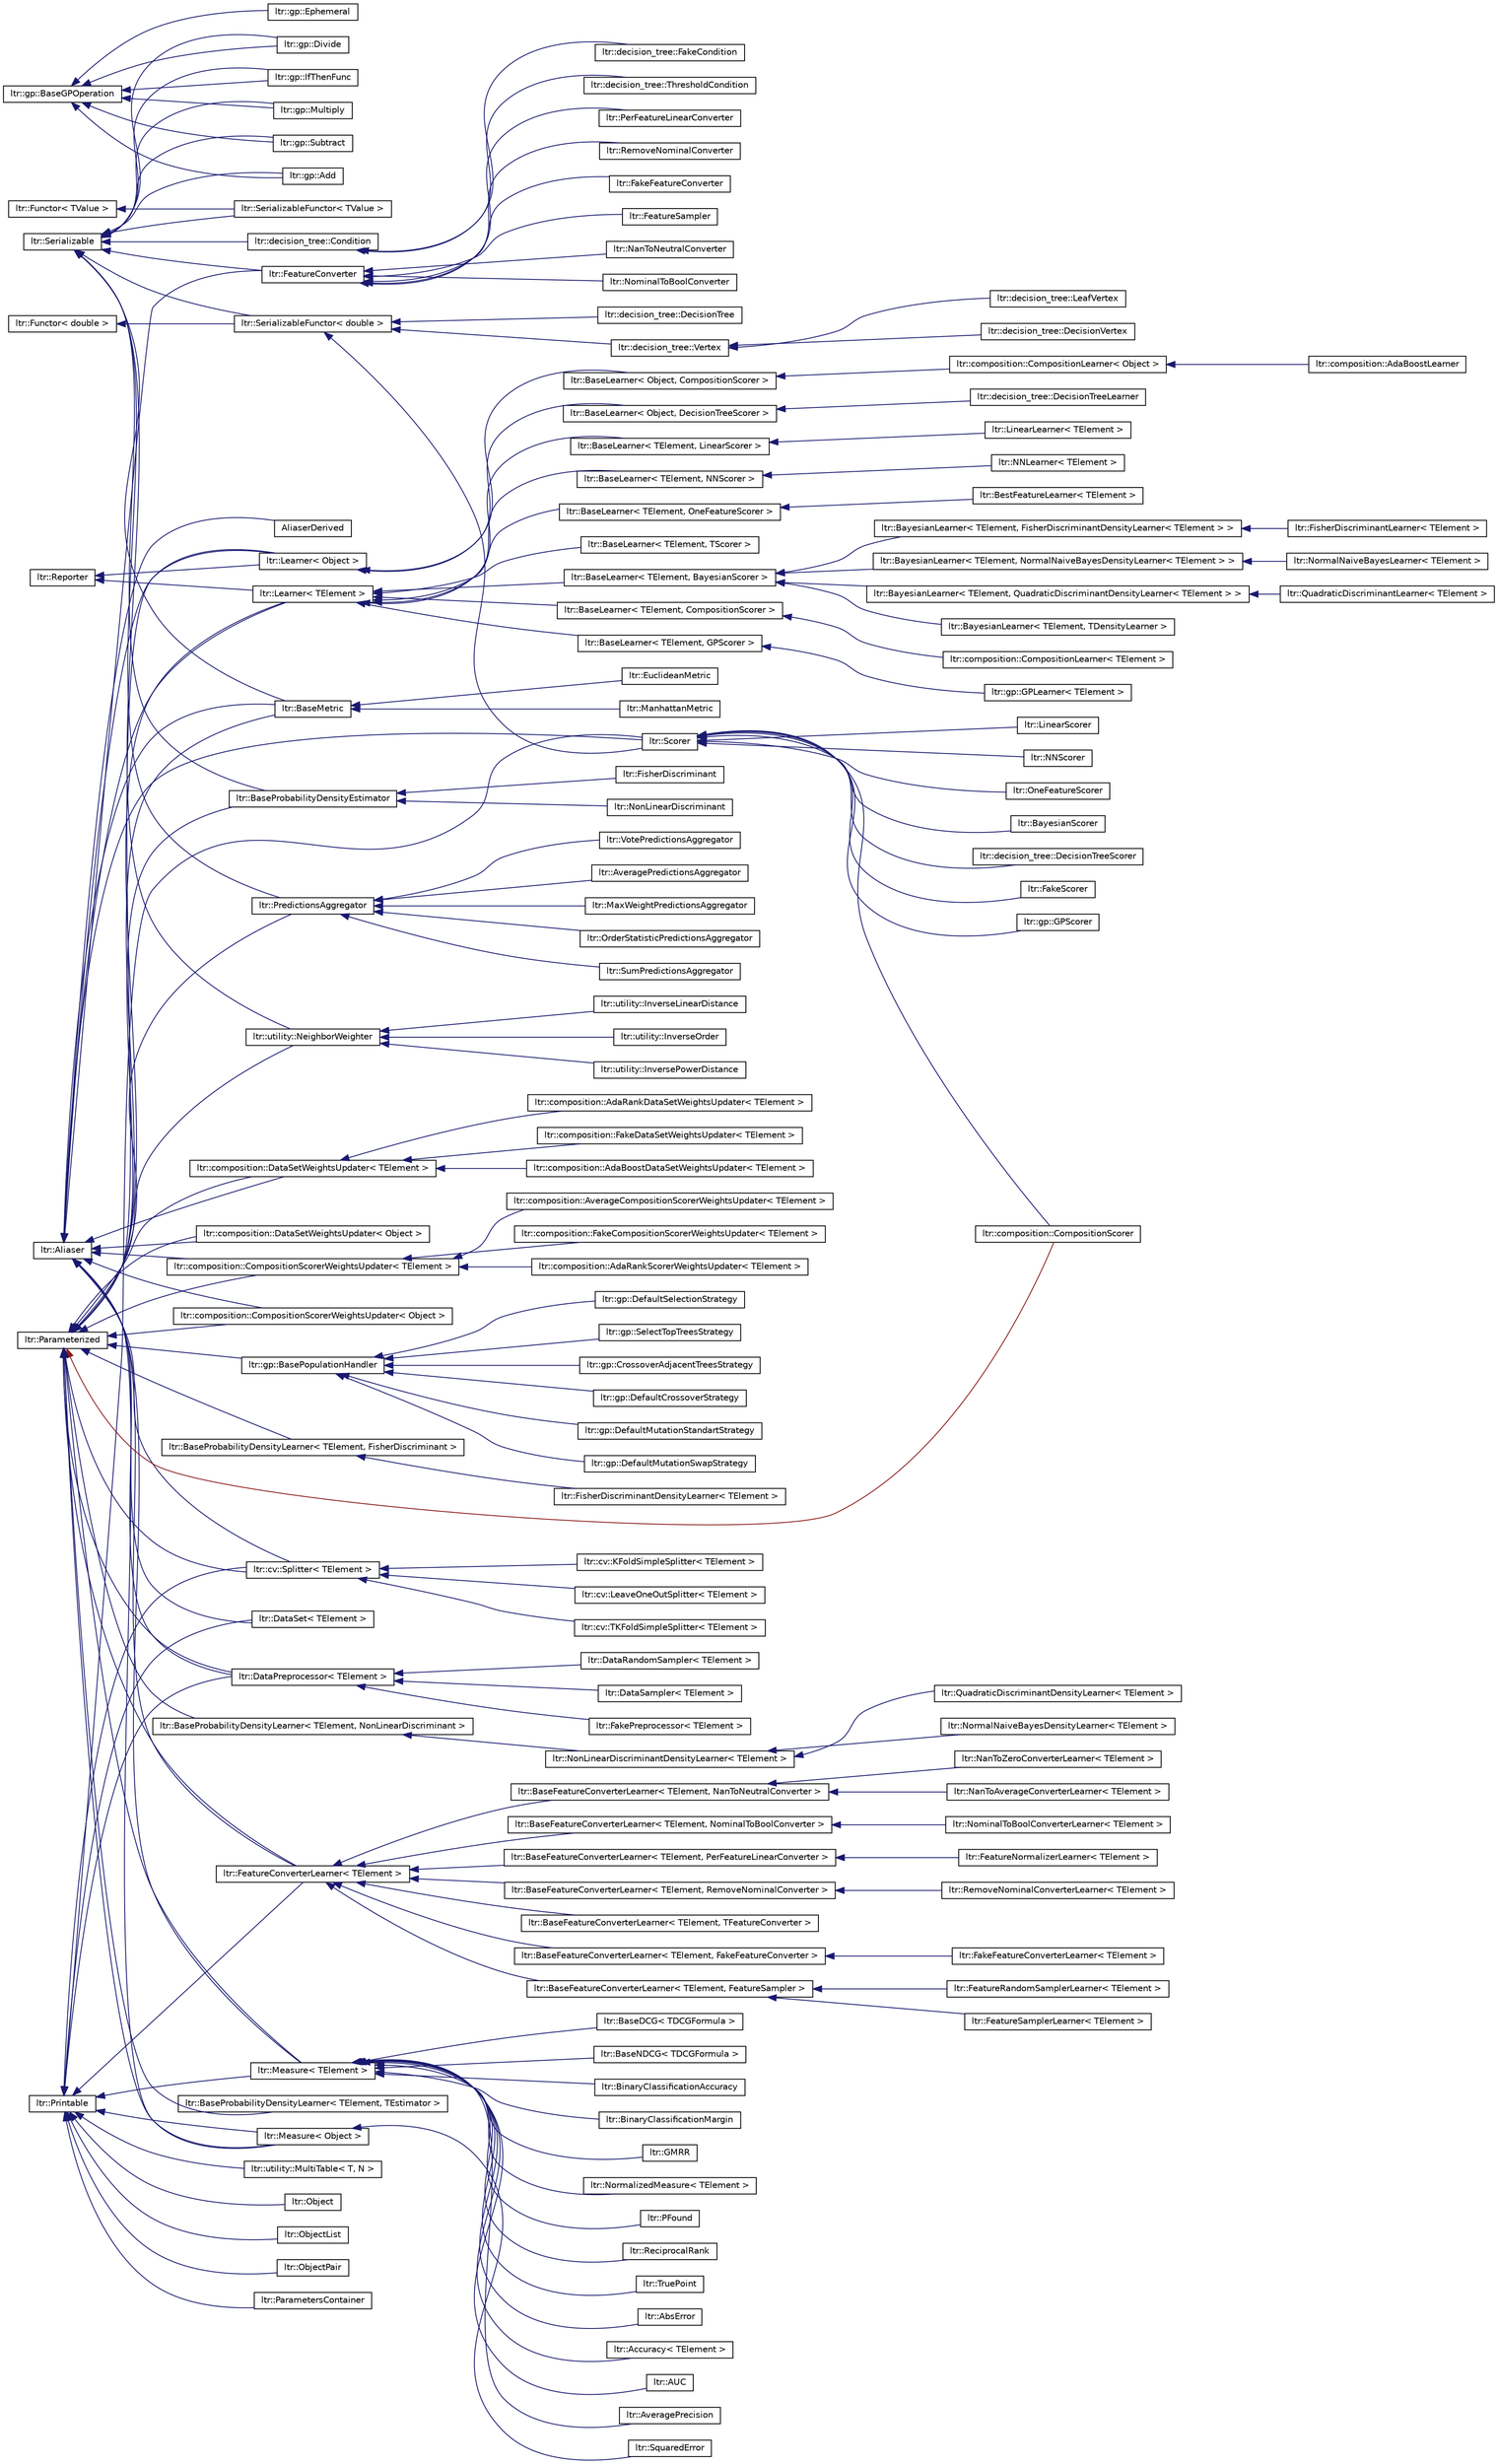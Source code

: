 digraph G
{
  edge [fontname="Helvetica",fontsize="10",labelfontname="Helvetica",labelfontsize="10"];
  node [fontname="Helvetica",fontsize="10",shape=record];
  rankdir="LR";
  Node1 [label="ltr::Aliaser",height=0.2,width=0.4,color="black", fillcolor="white", style="filled",URL="$classltr_1_1_aliaser.html",tooltip="Inherit from this class in order to use alias."];
  Node1 -> Node2 [dir="back",color="midnightblue",fontsize="10",style="solid",fontname="Helvetica"];
  Node2 [label="AliaserDerived",height=0.2,width=0.4,color="black", fillcolor="white", style="filled",URL="$class_aliaser_derived.html"];
  Node1 -> Node3 [dir="back",color="midnightblue",fontsize="10",style="solid",fontname="Helvetica"];
  Node3 [label="ltr::composition::CompositionScorerWeightsUpdater\< Object \>",height=0.2,width=0.4,color="black", fillcolor="white", style="filled",URL="$classltr_1_1composition_1_1_composition_scorer_weights_updater.html"];
  Node1 -> Node4 [dir="back",color="midnightblue",fontsize="10",style="solid",fontname="Helvetica"];
  Node4 [label="ltr::composition::DataSetWeightsUpdater\< Object \>",height=0.2,width=0.4,color="black", fillcolor="white", style="filled",URL="$classltr_1_1composition_1_1_data_set_weights_updater.html"];
  Node1 -> Node5 [dir="back",color="midnightblue",fontsize="10",style="solid",fontname="Helvetica"];
  Node5 [label="ltr::Learner\< Object \>",height=0.2,width=0.4,color="black", fillcolor="white", style="filled",URL="$classltr_1_1_learner.html"];
  Node5 -> Node6 [dir="back",color="midnightblue",fontsize="10",style="solid",fontname="Helvetica"];
  Node6 [label="ltr::BaseLearner\< Object, CompositionScorer \>",height=0.2,width=0.4,color="black", fillcolor="white", style="filled",URL="$classltr_1_1_base_learner.html"];
  Node6 -> Node7 [dir="back",color="midnightblue",fontsize="10",style="solid",fontname="Helvetica"];
  Node7 [label="ltr::composition::CompositionLearner\< Object \>",height=0.2,width=0.4,color="black", fillcolor="white", style="filled",URL="$classltr_1_1composition_1_1_composition_learner.html"];
  Node7 -> Node8 [dir="back",color="midnightblue",fontsize="10",style="solid",fontname="Helvetica"];
  Node8 [label="ltr::composition::AdaBoostLearner",height=0.2,width=0.4,color="black", fillcolor="white", style="filled",URL="$classltr_1_1composition_1_1_ada_boost_learner.html"];
  Node5 -> Node9 [dir="back",color="midnightblue",fontsize="10",style="solid",fontname="Helvetica"];
  Node9 [label="ltr::BaseLearner\< Object, DecisionTreeScorer \>",height=0.2,width=0.4,color="black", fillcolor="white", style="filled",URL="$classltr_1_1_base_learner.html"];
  Node9 -> Node10 [dir="back",color="midnightblue",fontsize="10",style="solid",fontname="Helvetica"];
  Node10 [label="ltr::decision_tree::DecisionTreeLearner",height=0.2,width=0.4,color="black", fillcolor="white", style="filled",URL="$classltr_1_1decision__tree_1_1_decision_tree_learner.html",tooltip="DecisionTreeLearner Builds decision tree for given data."];
  Node1 -> Node11 [dir="back",color="midnightblue",fontsize="10",style="solid",fontname="Helvetica"];
  Node11 [label="ltr::BaseMetric",height=0.2,width=0.4,color="black", fillcolor="white", style="filled",URL="$classltr_1_1_base_metric.html"];
  Node11 -> Node12 [dir="back",color="midnightblue",fontsize="10",style="solid",fontname="Helvetica"];
  Node12 [label="ltr::EuclideanMetric",height=0.2,width=0.4,color="black", fillcolor="white", style="filled",URL="$classltr_1_1_euclidean_metric.html"];
  Node11 -> Node13 [dir="back",color="midnightblue",fontsize="10",style="solid",fontname="Helvetica"];
  Node13 [label="ltr::ManhattanMetric",height=0.2,width=0.4,color="black", fillcolor="white", style="filled",URL="$classltr_1_1_manhattan_metric.html"];
  Node1 -> Node14 [dir="back",color="midnightblue",fontsize="10",style="solid",fontname="Helvetica"];
  Node14 [label="ltr::composition::CompositionScorerWeightsUpdater\< TElement \>",height=0.2,width=0.4,color="black", fillcolor="white", style="filled",URL="$classltr_1_1composition_1_1_composition_scorer_weights_updater.html"];
  Node14 -> Node15 [dir="back",color="midnightblue",fontsize="10",style="solid",fontname="Helvetica"];
  Node15 [label="ltr::composition::AdaRankScorerWeightsUpdater\< TElement \>",height=0.2,width=0.4,color="black", fillcolor="white", style="filled",URL="$classltr_1_1composition_1_1_ada_rank_scorer_weights_updater.html"];
  Node14 -> Node16 [dir="back",color="midnightblue",fontsize="10",style="solid",fontname="Helvetica"];
  Node16 [label="ltr::composition::AverageCompositionScorerWeightsUpdater\< TElement \>",height=0.2,width=0.4,color="black", fillcolor="white", style="filled",URL="$classltr_1_1composition_1_1_average_composition_scorer_weights_updater.html"];
  Node14 -> Node17 [dir="back",color="midnightblue",fontsize="10",style="solid",fontname="Helvetica"];
  Node17 [label="ltr::composition::FakeCompositionScorerWeightsUpdater\< TElement \>",height=0.2,width=0.4,color="black", fillcolor="white", style="filled",URL="$classltr_1_1composition_1_1_fake_composition_scorer_weights_updater.html"];
  Node1 -> Node18 [dir="back",color="midnightblue",fontsize="10",style="solid",fontname="Helvetica"];
  Node18 [label="ltr::composition::DataSetWeightsUpdater\< TElement \>",height=0.2,width=0.4,color="black", fillcolor="white", style="filled",URL="$classltr_1_1composition_1_1_data_set_weights_updater.html"];
  Node18 -> Node19 [dir="back",color="midnightblue",fontsize="10",style="solid",fontname="Helvetica"];
  Node19 [label="ltr::composition::AdaBoostDataSetWeightsUpdater\< TElement \>",height=0.2,width=0.4,color="black", fillcolor="white", style="filled",URL="$classltr_1_1composition_1_1_ada_boost_data_set_weights_updater.html"];
  Node18 -> Node20 [dir="back",color="midnightblue",fontsize="10",style="solid",fontname="Helvetica"];
  Node20 [label="ltr::composition::AdaRankDataSetWeightsUpdater\< TElement \>",height=0.2,width=0.4,color="black", fillcolor="white", style="filled",URL="$classltr_1_1composition_1_1_ada_rank_data_set_weights_updater.html"];
  Node18 -> Node21 [dir="back",color="midnightblue",fontsize="10",style="solid",fontname="Helvetica"];
  Node21 [label="ltr::composition::FakeDataSetWeightsUpdater\< TElement \>",height=0.2,width=0.4,color="black", fillcolor="white", style="filled",URL="$classltr_1_1composition_1_1_fake_data_set_weights_updater.html"];
  Node1 -> Node22 [dir="back",color="midnightblue",fontsize="10",style="solid",fontname="Helvetica"];
  Node22 [label="ltr::cv::Splitter\< TElement \>",height=0.2,width=0.4,color="black", fillcolor="white", style="filled",URL="$classltr_1_1cv_1_1_splitter.html"];
  Node22 -> Node23 [dir="back",color="midnightblue",fontsize="10",style="solid",fontname="Helvetica"];
  Node23 [label="ltr::cv::KFoldSimpleSplitter\< TElement \>",height=0.2,width=0.4,color="black", fillcolor="white", style="filled",URL="$classltr_1_1cv_1_1_k_fold_simple_splitter.html"];
  Node22 -> Node24 [dir="back",color="midnightblue",fontsize="10",style="solid",fontname="Helvetica"];
  Node24 [label="ltr::cv::LeaveOneOutSplitter\< TElement \>",height=0.2,width=0.4,color="black", fillcolor="white", style="filled",URL="$classltr_1_1cv_1_1_leave_one_out_splitter.html"];
  Node22 -> Node25 [dir="back",color="midnightblue",fontsize="10",style="solid",fontname="Helvetica"];
  Node25 [label="ltr::cv::TKFoldSimpleSplitter\< TElement \>",height=0.2,width=0.4,color="black", fillcolor="white", style="filled",URL="$classltr_1_1cv_1_1_t_k_fold_simple_splitter.html"];
  Node1 -> Node26 [dir="back",color="midnightblue",fontsize="10",style="solid",fontname="Helvetica"];
  Node26 [label="ltr::DataPreprocessor\< TElement \>",height=0.2,width=0.4,color="black", fillcolor="white", style="filled",URL="$classltr_1_1_data_preprocessor.html",tooltip="A base class for data preprocessors."];
  Node26 -> Node27 [dir="back",color="midnightblue",fontsize="10",style="solid",fontname="Helvetica"];
  Node27 [label="ltr::DataRandomSampler\< TElement \>",height=0.2,width=0.4,color="black", fillcolor="white", style="filled",URL="$classltr_1_1_data_random_sampler.html",tooltip="Acts as DataSampler with random indices each new applying (duplication may be allowed)."];
  Node26 -> Node28 [dir="back",color="midnightblue",fontsize="10",style="solid",fontname="Helvetica"];
  Node28 [label="ltr::DataSampler\< TElement \>",height=0.2,width=0.4,color="black", fillcolor="white", style="filled",URL="$classltr_1_1_data_sampler.html",tooltip="Samples elements with specififed indices from input DataSet. Duplication of indices leads to duplicat..."];
  Node26 -> Node29 [dir="back",color="midnightblue",fontsize="10",style="solid",fontname="Helvetica"];
  Node29 [label="ltr::FakePreprocessor\< TElement \>",height=0.2,width=0.4,color="black", fillcolor="white", style="filled",URL="$classltr_1_1_fake_preprocessor.html",tooltip="Does nothing with input DataSet."];
  Node1 -> Node30 [dir="back",color="midnightblue",fontsize="10",style="solid",fontname="Helvetica"];
  Node30 [label="ltr::DataSet\< TElement \>",height=0.2,width=0.4,color="black", fillcolor="white", style="filled",URL="$classltr_1_1_data_set.html"];
  Node1 -> Node31 [dir="back",color="midnightblue",fontsize="10",style="solid",fontname="Helvetica"];
  Node31 [label="ltr::FeatureConverter",height=0.2,width=0.4,color="black", fillcolor="white", style="filled",URL="$classltr_1_1_feature_converter.html",tooltip="A base class for feature converters."];
  Node31 -> Node32 [dir="back",color="midnightblue",fontsize="10",style="solid",fontname="Helvetica"];
  Node32 [label="ltr::FakeFeatureConverter",height=0.2,width=0.4,color="black", fillcolor="white", style="filled",URL="$classltr_1_1_fake_feature_converter.html"];
  Node31 -> Node33 [dir="back",color="midnightblue",fontsize="10",style="solid",fontname="Helvetica"];
  Node33 [label="ltr::FeatureSampler",height=0.2,width=0.4,color="black", fillcolor="white", style="filled",URL="$classltr_1_1_feature_sampler.html",tooltip="Samples features with specified indices."];
  Node31 -> Node34 [dir="back",color="midnightblue",fontsize="10",style="solid",fontname="Helvetica"];
  Node34 [label="ltr::NanToNeutralConverter",height=0.2,width=0.4,color="black", fillcolor="white", style="filled",URL="$classltr_1_1_nan_to_neutral_converter.html"];
  Node31 -> Node35 [dir="back",color="midnightblue",fontsize="10",style="solid",fontname="Helvetica"];
  Node35 [label="ltr::NominalToBoolConverter",height=0.2,width=0.4,color="black", fillcolor="white", style="filled",URL="$classltr_1_1_nominal_to_bool_converter.html",tooltip="Converts nominal features to boolean."];
  Node31 -> Node36 [dir="back",color="midnightblue",fontsize="10",style="solid",fontname="Helvetica"];
  Node36 [label="ltr::PerFeatureLinearConverter",height=0.2,width=0.4,color="black", fillcolor="white", style="filled",URL="$classltr_1_1_per_feature_linear_converter.html",tooltip="Perform linear transformation of each feature."];
  Node31 -> Node37 [dir="back",color="midnightblue",fontsize="10",style="solid",fontname="Helvetica"];
  Node37 [label="ltr::RemoveNominalConverter",height=0.2,width=0.4,color="black", fillcolor="white", style="filled",URL="$classltr_1_1_remove_nominal_converter.html",tooltip="Remove all nominal features."];
  Node1 -> Node38 [dir="back",color="midnightblue",fontsize="10",style="solid",fontname="Helvetica"];
  Node38 [label="ltr::FeatureConverterLearner\< TElement \>",height=0.2,width=0.4,color="black", fillcolor="white", style="filled",URL="$classltr_1_1_feature_converter_learner.html",tooltip="Learns input dataset and produces a FeatureConverter."];
  Node38 -> Node39 [dir="back",color="midnightblue",fontsize="10",style="solid",fontname="Helvetica"];
  Node39 [label="ltr::BaseFeatureConverterLearner\< TElement, FakeFeatureConverter \>",height=0.2,width=0.4,color="black", fillcolor="white", style="filled",URL="$classltr_1_1_base_feature_converter_learner.html"];
  Node39 -> Node40 [dir="back",color="midnightblue",fontsize="10",style="solid",fontname="Helvetica"];
  Node40 [label="ltr::FakeFeatureConverterLearner\< TElement \>",height=0.2,width=0.4,color="black", fillcolor="white", style="filled",URL="$classltr_1_1_fake_feature_converter_learner.html"];
  Node38 -> Node41 [dir="back",color="midnightblue",fontsize="10",style="solid",fontname="Helvetica"];
  Node41 [label="ltr::BaseFeatureConverterLearner\< TElement, FeatureSampler \>",height=0.2,width=0.4,color="black", fillcolor="white", style="filled",URL="$classltr_1_1_base_feature_converter_learner.html"];
  Node41 -> Node42 [dir="back",color="midnightblue",fontsize="10",style="solid",fontname="Helvetica"];
  Node42 [label="ltr::FeatureRandomSamplerLearner\< TElement \>",height=0.2,width=0.4,color="black", fillcolor="white", style="filled",URL="$classltr_1_1_feature_random_sampler_learner.html",tooltip="Produces FeatureSampler with random indices."];
  Node41 -> Node43 [dir="back",color="midnightblue",fontsize="10",style="solid",fontname="Helvetica"];
  Node43 [label="ltr::FeatureSamplerLearner\< TElement \>",height=0.2,width=0.4,color="black", fillcolor="white", style="filled",URL="$classltr_1_1_feature_sampler_learner.html",tooltip="Produces FeatureSampler with specified indices."];
  Node38 -> Node44 [dir="back",color="midnightblue",fontsize="10",style="solid",fontname="Helvetica"];
  Node44 [label="ltr::BaseFeatureConverterLearner\< TElement, NanToNeutralConverter \>",height=0.2,width=0.4,color="black", fillcolor="white", style="filled",URL="$classltr_1_1_base_feature_converter_learner.html"];
  Node44 -> Node45 [dir="back",color="midnightblue",fontsize="10",style="solid",fontname="Helvetica"];
  Node45 [label="ltr::NanToAverageConverterLearner\< TElement \>",height=0.2,width=0.4,color="black", fillcolor="white", style="filled",URL="$classltr_1_1_nan_to_average_converter_learner.html"];
  Node44 -> Node46 [dir="back",color="midnightblue",fontsize="10",style="solid",fontname="Helvetica"];
  Node46 [label="ltr::NanToZeroConverterLearner\< TElement \>",height=0.2,width=0.4,color="black", fillcolor="white", style="filled",URL="$classltr_1_1_nan_to_zero_converter_learner.html"];
  Node38 -> Node47 [dir="back",color="midnightblue",fontsize="10",style="solid",fontname="Helvetica"];
  Node47 [label="ltr::BaseFeatureConverterLearner\< TElement, NominalToBoolConverter \>",height=0.2,width=0.4,color="black", fillcolor="white", style="filled",URL="$classltr_1_1_base_feature_converter_learner.html"];
  Node47 -> Node48 [dir="back",color="midnightblue",fontsize="10",style="solid",fontname="Helvetica"];
  Node48 [label="ltr::NominalToBoolConverterLearner\< TElement \>",height=0.2,width=0.4,color="black", fillcolor="white", style="filled",URL="$classltr_1_1_nominal_to_bool_converter_learner.html"];
  Node38 -> Node49 [dir="back",color="midnightblue",fontsize="10",style="solid",fontname="Helvetica"];
  Node49 [label="ltr::BaseFeatureConverterLearner\< TElement, PerFeatureLinearConverter \>",height=0.2,width=0.4,color="black", fillcolor="white", style="filled",URL="$classltr_1_1_base_feature_converter_learner.html"];
  Node49 -> Node50 [dir="back",color="midnightblue",fontsize="10",style="solid",fontname="Helvetica"];
  Node50 [label="ltr::FeatureNormalizerLearner\< TElement \>",height=0.2,width=0.4,color="black", fillcolor="white", style="filled",URL="$classltr_1_1_feature_normalizer_learner.html",tooltip="Independently normalize each feature component to the specified range."];
  Node38 -> Node51 [dir="back",color="midnightblue",fontsize="10",style="solid",fontname="Helvetica"];
  Node51 [label="ltr::BaseFeatureConverterLearner\< TElement, RemoveNominalConverter \>",height=0.2,width=0.4,color="black", fillcolor="white", style="filled",URL="$classltr_1_1_base_feature_converter_learner.html"];
  Node51 -> Node52 [dir="back",color="midnightblue",fontsize="10",style="solid",fontname="Helvetica"];
  Node52 [label="ltr::RemoveNominalConverterLearner\< TElement \>",height=0.2,width=0.4,color="black", fillcolor="white", style="filled",URL="$classltr_1_1_remove_nominal_converter_learner.html"];
  Node38 -> Node53 [dir="back",color="midnightblue",fontsize="10",style="solid",fontname="Helvetica"];
  Node53 [label="ltr::BaseFeatureConverterLearner\< TElement, TFeatureConverter \>",height=0.2,width=0.4,color="black", fillcolor="white", style="filled",URL="$classltr_1_1_base_feature_converter_learner.html",tooltip="A base class for FeatureConverter learners."];
  Node1 -> Node54 [dir="back",color="midnightblue",fontsize="10",style="solid",fontname="Helvetica"];
  Node54 [label="ltr::Learner\< TElement \>",height=0.2,width=0.4,color="black", fillcolor="white", style="filled",URL="$classltr_1_1_learner.html",tooltip="Learns input dataset and produces a Scorer."];
  Node54 -> Node55 [dir="back",color="midnightblue",fontsize="10",style="solid",fontname="Helvetica"];
  Node55 [label="ltr::BaseLearner\< TElement, BayesianScorer \>",height=0.2,width=0.4,color="black", fillcolor="white", style="filled",URL="$classltr_1_1_base_learner.html"];
  Node55 -> Node56 [dir="back",color="midnightblue",fontsize="10",style="solid",fontname="Helvetica"];
  Node56 [label="ltr::BayesianLearner\< TElement, FisherDiscriminantDensityLearner\< TElement \> \>",height=0.2,width=0.4,color="black", fillcolor="white", style="filled",URL="$classltr_1_1_bayesian_learner.html"];
  Node56 -> Node57 [dir="back",color="midnightblue",fontsize="10",style="solid",fontname="Helvetica"];
  Node57 [label="ltr::FisherDiscriminantLearner\< TElement \>",height=0.2,width=0.4,color="black", fillcolor="white", style="filled",URL="$classltr_1_1_fisher_discriminant_learner.html"];
  Node55 -> Node58 [dir="back",color="midnightblue",fontsize="10",style="solid",fontname="Helvetica"];
  Node58 [label="ltr::BayesianLearner\< TElement, NormalNaiveBayesDensityLearner\< TElement \> \>",height=0.2,width=0.4,color="black", fillcolor="white", style="filled",URL="$classltr_1_1_bayesian_learner.html"];
  Node58 -> Node59 [dir="back",color="midnightblue",fontsize="10",style="solid",fontname="Helvetica"];
  Node59 [label="ltr::NormalNaiveBayesLearner\< TElement \>",height=0.2,width=0.4,color="black", fillcolor="white", style="filled",URL="$classltr_1_1_normal_naive_bayes_learner.html"];
  Node55 -> Node60 [dir="back",color="midnightblue",fontsize="10",style="solid",fontname="Helvetica"];
  Node60 [label="ltr::BayesianLearner\< TElement, QuadraticDiscriminantDensityLearner\< TElement \> \>",height=0.2,width=0.4,color="black", fillcolor="white", style="filled",URL="$classltr_1_1_bayesian_learner.html"];
  Node60 -> Node61 [dir="back",color="midnightblue",fontsize="10",style="solid",fontname="Helvetica"];
  Node61 [label="ltr::QuadraticDiscriminantLearner\< TElement \>",height=0.2,width=0.4,color="black", fillcolor="white", style="filled",URL="$classltr_1_1_quadratic_discriminant_learner.html"];
  Node55 -> Node62 [dir="back",color="midnightblue",fontsize="10",style="solid",fontname="Helvetica"];
  Node62 [label="ltr::BayesianLearner\< TElement, TDensityLearner \>",height=0.2,width=0.4,color="black", fillcolor="white", style="filled",URL="$classltr_1_1_bayesian_learner.html"];
  Node54 -> Node63 [dir="back",color="midnightblue",fontsize="10",style="solid",fontname="Helvetica"];
  Node63 [label="ltr::BaseLearner\< TElement, CompositionScorer \>",height=0.2,width=0.4,color="black", fillcolor="white", style="filled",URL="$classltr_1_1_base_learner.html"];
  Node63 -> Node64 [dir="back",color="midnightblue",fontsize="10",style="solid",fontname="Helvetica"];
  Node64 [label="ltr::composition::CompositionLearner\< TElement \>",height=0.2,width=0.4,color="black", fillcolor="white", style="filled",URL="$classltr_1_1composition_1_1_composition_learner.html",tooltip="Learner, wich uses other learner (weak learner), produces with it different scorers and tie them into..."];
  Node54 -> Node65 [dir="back",color="midnightblue",fontsize="10",style="solid",fontname="Helvetica"];
  Node65 [label="ltr::BaseLearner\< TElement, GPScorer \>",height=0.2,width=0.4,color="black", fillcolor="white", style="filled",URL="$classltr_1_1_base_learner.html"];
  Node65 -> Node66 [dir="back",color="midnightblue",fontsize="10",style="solid",fontname="Helvetica"];
  Node66 [label="ltr::gp::GPLearner\< TElement \>",height=0.2,width=0.4,color="black", fillcolor="white", style="filled",URL="$classltr_1_1gp_1_1_g_p_learner.html",tooltip="GPLearner Implements genetic programming approach applied to learning to rank."];
  Node54 -> Node67 [dir="back",color="midnightblue",fontsize="10",style="solid",fontname="Helvetica"];
  Node67 [label="ltr::BaseLearner\< TElement, LinearScorer \>",height=0.2,width=0.4,color="black", fillcolor="white", style="filled",URL="$classltr_1_1_base_learner.html"];
  Node67 -> Node68 [dir="back",color="midnightblue",fontsize="10",style="solid",fontname="Helvetica"];
  Node68 [label="ltr::LinearLearner\< TElement \>",height=0.2,width=0.4,color="black", fillcolor="white", style="filled",URL="$classltr_1_1_linear_learner.html"];
  Node54 -> Node69 [dir="back",color="midnightblue",fontsize="10",style="solid",fontname="Helvetica"];
  Node69 [label="ltr::BaseLearner\< TElement, NNScorer \>",height=0.2,width=0.4,color="black", fillcolor="white", style="filled",URL="$classltr_1_1_base_learner.html"];
  Node69 -> Node70 [dir="back",color="midnightblue",fontsize="10",style="solid",fontname="Helvetica"];
  Node70 [label="ltr::NNLearner\< TElement \>",height=0.2,width=0.4,color="black", fillcolor="white", style="filled",URL="$classltr_1_1_n_n_learner.html",tooltip="NNLearner Implements nearest neighbor approach."];
  Node54 -> Node71 [dir="back",color="midnightblue",fontsize="10",style="solid",fontname="Helvetica"];
  Node71 [label="ltr::BaseLearner\< TElement, OneFeatureScorer \>",height=0.2,width=0.4,color="black", fillcolor="white", style="filled",URL="$classltr_1_1_base_learner.html"];
  Node71 -> Node72 [dir="back",color="midnightblue",fontsize="10",style="solid",fontname="Helvetica"];
  Node72 [label="ltr::BestFeatureLearner\< TElement \>",height=0.2,width=0.4,color="black", fillcolor="white", style="filled",URL="$classltr_1_1_best_feature_learner.html"];
  Node54 -> Node73 [dir="back",color="midnightblue",fontsize="10",style="solid",fontname="Helvetica"];
  Node73 [label="ltr::BaseLearner\< TElement, TScorer \>",height=0.2,width=0.4,color="black", fillcolor="white", style="filled",URL="$classltr_1_1_base_learner.html"];
  Node1 -> Node74 [dir="back",color="midnightblue",fontsize="10",style="solid",fontname="Helvetica"];
  Node74 [label="ltr::Measure\< TElement \>",height=0.2,width=0.4,color="black", fillcolor="white", style="filled",URL="$classltr_1_1_measure.html"];
  Node74 -> Node75 [dir="back",color="midnightblue",fontsize="10",style="solid",fontname="Helvetica"];
  Node75 [label="ltr::AbsError",height=0.2,width=0.4,color="black", fillcolor="white", style="filled",URL="$classltr_1_1_abs_error.html"];
  Node74 -> Node76 [dir="back",color="midnightblue",fontsize="10",style="solid",fontname="Helvetica"];
  Node76 [label="ltr::Accuracy\< TElement \>",height=0.2,width=0.4,color="black", fillcolor="white", style="filled",URL="$classltr_1_1_accuracy.html"];
  Node74 -> Node77 [dir="back",color="midnightblue",fontsize="10",style="solid",fontname="Helvetica"];
  Node77 [label="ltr::AUC",height=0.2,width=0.4,color="black", fillcolor="white", style="filled",URL="$classltr_1_1_a_u_c.html"];
  Node74 -> Node78 [dir="back",color="midnightblue",fontsize="10",style="solid",fontname="Helvetica"];
  Node78 [label="ltr::AveragePrecision",height=0.2,width=0.4,color="black", fillcolor="white", style="filled",URL="$classltr_1_1_average_precision.html"];
  Node74 -> Node79 [dir="back",color="midnightblue",fontsize="10",style="solid",fontname="Helvetica"];
  Node79 [label="ltr::BaseDCG\< TDCGFormula \>",height=0.2,width=0.4,color="black", fillcolor="white", style="filled",URL="$classltr_1_1_base_d_c_g.html"];
  Node74 -> Node80 [dir="back",color="midnightblue",fontsize="10",style="solid",fontname="Helvetica"];
  Node80 [label="ltr::BaseNDCG\< TDCGFormula \>",height=0.2,width=0.4,color="black", fillcolor="white", style="filled",URL="$classltr_1_1_base_n_d_c_g.html"];
  Node74 -> Node81 [dir="back",color="midnightblue",fontsize="10",style="solid",fontname="Helvetica"];
  Node81 [label="ltr::BinaryClassificationAccuracy",height=0.2,width=0.4,color="black", fillcolor="white", style="filled",URL="$classltr_1_1_binary_classification_accuracy.html"];
  Node74 -> Node82 [dir="back",color="midnightblue",fontsize="10",style="solid",fontname="Helvetica"];
  Node82 [label="ltr::BinaryClassificationMargin",height=0.2,width=0.4,color="black", fillcolor="white", style="filled",URL="$classltr_1_1_binary_classification_margin.html"];
  Node74 -> Node83 [dir="back",color="midnightblue",fontsize="10",style="solid",fontname="Helvetica"];
  Node83 [label="ltr::GMRR",height=0.2,width=0.4,color="black", fillcolor="white", style="filled",URL="$classltr_1_1_g_m_r_r.html"];
  Node74 -> Node84 [dir="back",color="midnightblue",fontsize="10",style="solid",fontname="Helvetica"];
  Node84 [label="ltr::NormalizedMeasure\< TElement \>",height=0.2,width=0.4,color="black", fillcolor="white", style="filled",URL="$classltr_1_1_normalized_measure.html"];
  Node74 -> Node85 [dir="back",color="midnightblue",fontsize="10",style="solid",fontname="Helvetica"];
  Node85 [label="ltr::PFound",height=0.2,width=0.4,color="black", fillcolor="white", style="filled",URL="$classltr_1_1_p_found.html"];
  Node74 -> Node86 [dir="back",color="midnightblue",fontsize="10",style="solid",fontname="Helvetica"];
  Node86 [label="ltr::ReciprocalRank",height=0.2,width=0.4,color="black", fillcolor="white", style="filled",URL="$classltr_1_1_reciprocal_rank.html"];
  Node74 -> Node87 [dir="back",color="midnightblue",fontsize="10",style="solid",fontname="Helvetica"];
  Node87 [label="ltr::TruePoint",height=0.2,width=0.4,color="black", fillcolor="white", style="filled",URL="$classltr_1_1_true_point.html"];
  Node1 -> Node88 [dir="back",color="midnightblue",fontsize="10",style="solid",fontname="Helvetica"];
  Node88 [label="ltr::Scorer",height=0.2,width=0.4,color="black", fillcolor="white", style="filled",URL="$classltr_1_1_scorer.html"];
  Node88 -> Node89 [dir="back",color="midnightblue",fontsize="10",style="solid",fontname="Helvetica"];
  Node89 [label="ltr::BayesianScorer",height=0.2,width=0.4,color="black", fillcolor="white", style="filled",URL="$classltr_1_1_bayesian_scorer.html"];
  Node88 -> Node90 [dir="back",color="midnightblue",fontsize="10",style="solid",fontname="Helvetica"];
  Node90 [label="ltr::composition::CompositionScorer",height=0.2,width=0.4,color="black", fillcolor="white", style="filled",URL="$classltr_1_1composition_1_1_composition_scorer.html"];
  Node88 -> Node91 [dir="back",color="midnightblue",fontsize="10",style="solid",fontname="Helvetica"];
  Node91 [label="ltr::decision_tree::DecisionTreeScorer",height=0.2,width=0.4,color="black", fillcolor="white", style="filled",URL="$classltr_1_1decision__tree_1_1_decision_tree_scorer.html"];
  Node88 -> Node92 [dir="back",color="midnightblue",fontsize="10",style="solid",fontname="Helvetica"];
  Node92 [label="ltr::FakeScorer",height=0.2,width=0.4,color="black", fillcolor="white", style="filled",URL="$classltr_1_1_fake_scorer.html"];
  Node88 -> Node93 [dir="back",color="midnightblue",fontsize="10",style="solid",fontname="Helvetica"];
  Node93 [label="ltr::gp::GPScorer",height=0.2,width=0.4,color="black", fillcolor="white", style="filled",URL="$classltr_1_1gp_1_1_g_p_scorer.html",tooltip="The class prepresent Scorer for GPLearner. It contains the last population of genetic programming&#39;s e..."];
  Node88 -> Node94 [dir="back",color="midnightblue",fontsize="10",style="solid",fontname="Helvetica"];
  Node94 [label="ltr::LinearScorer",height=0.2,width=0.4,color="black", fillcolor="white", style="filled",URL="$classltr_1_1_linear_scorer.html"];
  Node88 -> Node95 [dir="back",color="midnightblue",fontsize="10",style="solid",fontname="Helvetica"];
  Node95 [label="ltr::NNScorer",height=0.2,width=0.4,color="black", fillcolor="white", style="filled",URL="$classltr_1_1_n_n_scorer.html",tooltip="The class prepresents Scorer for NNLearner. It contains the learning data set, pointers to aggregator..."];
  Node88 -> Node96 [dir="back",color="midnightblue",fontsize="10",style="solid",fontname="Helvetica"];
  Node96 [label="ltr::OneFeatureScorer",height=0.2,width=0.4,color="black", fillcolor="white", style="filled",URL="$classltr_1_1_one_feature_scorer.html"];
  Node1 -> Node97 [dir="back",color="midnightblue",fontsize="10",style="solid",fontname="Helvetica"];
  Node97 [label="ltr::Measure\< Object \>",height=0.2,width=0.4,color="black", fillcolor="white", style="filled",URL="$classltr_1_1_measure.html"];
  Node97 -> Node98 [dir="back",color="midnightblue",fontsize="10",style="solid",fontname="Helvetica"];
  Node98 [label="ltr::SquaredError",height=0.2,width=0.4,color="black", fillcolor="white", style="filled",URL="$classltr_1_1_squared_error.html"];
  Node99 [label="ltr::gp::BaseGPOperation",height=0.2,width=0.4,color="black", fillcolor="white", style="filled",URL="$classltr_1_1gp_1_1_base_g_p_operation.html"];
  Node99 -> Node100 [dir="back",color="midnightblue",fontsize="10",style="solid",fontname="Helvetica"];
  Node100 [label="ltr::gp::Add",height=0.2,width=0.4,color="black", fillcolor="white", style="filled",URL="$classltr_1_1gp_1_1_add.html",tooltip="The Puppy::Primitive implements addition functor, it is used to build Puppy::trees from..."];
  Node99 -> Node101 [dir="back",color="midnightblue",fontsize="10",style="solid",fontname="Helvetica"];
  Node101 [label="ltr::gp::Divide",height=0.2,width=0.4,color="black", fillcolor="white", style="filled",URL="$classltr_1_1gp_1_1_divide.html",tooltip="The Puppy::Primitive implements division functor, it is used to build Puppy::trees from..."];
  Node99 -> Node102 [dir="back",color="midnightblue",fontsize="10",style="solid",fontname="Helvetica"];
  Node102 [label="ltr::gp::Ephemeral",height=0.2,width=0.4,color="black", fillcolor="white", style="filled",URL="$classltr_1_1gp_1_1_ephemeral.html",tooltip="The Puppy::Primitive implements the functor, that gives random constants to build Puppy::Tree..."];
  Node99 -> Node103 [dir="back",color="midnightblue",fontsize="10",style="solid",fontname="Helvetica"];
  Node103 [label="ltr::gp::IfThenFunc",height=0.2,width=0.4,color="black", fillcolor="white", style="filled",URL="$classltr_1_1gp_1_1_if_then_func.html",tooltip="The Puppy::Primitive implements if-then-else functor, it is used to build Puppy::trees from..."];
  Node99 -> Node104 [dir="back",color="midnightblue",fontsize="10",style="solid",fontname="Helvetica"];
  Node104 [label="ltr::gp::Multiply",height=0.2,width=0.4,color="black", fillcolor="white", style="filled",URL="$classltr_1_1gp_1_1_multiply.html",tooltip="The Puppy::Primitive implements multiplication functor, it is used to build Puppy::trees from..."];
  Node99 -> Node105 [dir="back",color="midnightblue",fontsize="10",style="solid",fontname="Helvetica"];
  Node105 [label="ltr::gp::Subtract",height=0.2,width=0.4,color="black", fillcolor="white", style="filled",URL="$classltr_1_1gp_1_1_subtract.html",tooltip="The Puppy::Primitive implements subtraction functor, it is used to build Puppy::trees from..."];
  Node106 [label="ltr::Functor\< TValue \>",height=0.2,width=0.4,color="black", fillcolor="white", style="filled",URL="$classltr_1_1_functor.html"];
  Node106 -> Node107 [dir="back",color="midnightblue",fontsize="10",style="solid",fontname="Helvetica"];
  Node107 [label="ltr::SerializableFunctor\< TValue \>",height=0.2,width=0.4,color="black", fillcolor="white", style="filled",URL="$classltr_1_1_serializable_functor.html"];
  Node108 [label="ltr::Functor\< double \>",height=0.2,width=0.4,color="black", fillcolor="white", style="filled",URL="$classltr_1_1_functor.html"];
  Node108 -> Node109 [dir="back",color="midnightblue",fontsize="10",style="solid",fontname="Helvetica"];
  Node109 [label="ltr::SerializableFunctor\< double \>",height=0.2,width=0.4,color="black", fillcolor="white", style="filled",URL="$classltr_1_1_serializable_functor.html"];
  Node109 -> Node110 [dir="back",color="midnightblue",fontsize="10",style="solid",fontname="Helvetica"];
  Node110 [label="ltr::decision_tree::DecisionTree",height=0.2,width=0.4,color="black", fillcolor="white", style="filled",URL="$classltr_1_1decision__tree_1_1_decision_tree.html"];
  Node109 -> Node111 [dir="back",color="midnightblue",fontsize="10",style="solid",fontname="Helvetica"];
  Node111 [label="ltr::decision_tree::Vertex",height=0.2,width=0.4,color="black", fillcolor="white", style="filled",URL="$classltr_1_1decision__tree_1_1_vertex.html"];
  Node111 -> Node112 [dir="back",color="midnightblue",fontsize="10",style="solid",fontname="Helvetica"];
  Node112 [label="ltr::decision_tree::DecisionVertex",height=0.2,width=0.4,color="black", fillcolor="white", style="filled",URL="$classltr_1_1decision__tree_1_1_decision_vertex.html"];
  Node111 -> Node113 [dir="back",color="midnightblue",fontsize="10",style="solid",fontname="Helvetica"];
  Node113 [label="ltr::decision_tree::LeafVertex",height=0.2,width=0.4,color="black", fillcolor="white", style="filled",URL="$classltr_1_1decision__tree_1_1_leaf_vertex.html"];
  Node109 -> Node88 [dir="back",color="midnightblue",fontsize="10",style="solid",fontname="Helvetica"];
  Node114 [label="ltr::Parameterized",height=0.2,width=0.4,color="black", fillcolor="white", style="filled",URL="$classltr_1_1_parameterized.html"];
  Node114 -> Node115 [dir="back",color="midnightblue",fontsize="10",style="solid",fontname="Helvetica"];
  Node115 [label="ltr::BaseProbabilityDensityLearner\< TElement, FisherDiscriminant \>",height=0.2,width=0.4,color="black", fillcolor="white", style="filled",URL="$classltr_1_1_base_probability_density_learner.html"];
  Node115 -> Node116 [dir="back",color="midnightblue",fontsize="10",style="solid",fontname="Helvetica"];
  Node116 [label="ltr::FisherDiscriminantDensityLearner\< TElement \>",height=0.2,width=0.4,color="black", fillcolor="white", style="filled",URL="$classltr_1_1_fisher_discriminant_density_learner.html",tooltip="Probability density learner that uses Fisher discriminant to generate probability density estimator..."];
  Node114 -> Node117 [dir="back",color="midnightblue",fontsize="10",style="solid",fontname="Helvetica"];
  Node117 [label="ltr::BaseProbabilityDensityLearner\< TElement, NonLinearDiscriminant \>",height=0.2,width=0.4,color="black", fillcolor="white", style="filled",URL="$classltr_1_1_base_probability_density_learner.html"];
  Node117 -> Node118 [dir="back",color="midnightblue",fontsize="10",style="solid",fontname="Helvetica"];
  Node118 [label="ltr::NonLinearDiscriminantDensityLearner\< TElement \>",height=0.2,width=0.4,color="black", fillcolor="white", style="filled",URL="$classltr_1_1_non_linear_discriminant_density_learner.html",tooltip="Interface of discriminants that can not be converted to linear separators."];
  Node118 -> Node119 [dir="back",color="midnightblue",fontsize="10",style="solid",fontname="Helvetica"];
  Node119 [label="ltr::NormalNaiveBayesDensityLearner\< TElement \>",height=0.2,width=0.4,color="black", fillcolor="white", style="filled",URL="$classltr_1_1_normal_naive_bayes_density_learner.html",tooltip="Probability density learner that uses Normal Naive Bayesian approach to generate probability density ..."];
  Node118 -> Node120 [dir="back",color="midnightblue",fontsize="10",style="solid",fontname="Helvetica"];
  Node120 [label="ltr::QuadraticDiscriminantDensityLearner\< TElement \>",height=0.2,width=0.4,color="black", fillcolor="white", style="filled",URL="$classltr_1_1_quadratic_discriminant_density_learner.html",tooltip="Probability density learner that uses Quadratic Discriminant approach to generate probability density..."];
  Node114 -> Node3 [dir="back",color="midnightblue",fontsize="10",style="solid",fontname="Helvetica"];
  Node114 -> Node4 [dir="back",color="midnightblue",fontsize="10",style="solid",fontname="Helvetica"];
  Node114 -> Node5 [dir="back",color="midnightblue",fontsize="10",style="solid",fontname="Helvetica"];
  Node114 -> Node11 [dir="back",color="midnightblue",fontsize="10",style="solid",fontname="Helvetica"];
  Node114 -> Node121 [dir="back",color="midnightblue",fontsize="10",style="solid",fontname="Helvetica"];
  Node121 [label="ltr::BaseProbabilityDensityEstimator",height=0.2,width=0.4,color="black", fillcolor="white", style="filled",URL="$classltr_1_1_base_probability_density_estimator.html",tooltip="Simple interface of the probability density estimator."];
  Node121 -> Node122 [dir="back",color="midnightblue",fontsize="10",style="solid",fontname="Helvetica"];
  Node122 [label="ltr::FisherDiscriminant",height=0.2,width=0.4,color="black", fillcolor="white", style="filled",URL="$classltr_1_1_fisher_discriminant.html",tooltip="probability density estimator that uses Fisher Linear Discriminant approach"];
  Node121 -> Node123 [dir="back",color="midnightblue",fontsize="10",style="solid",fontname="Helvetica"];
  Node123 [label="ltr::NonLinearDiscriminant",height=0.2,width=0.4,color="black", fillcolor="white", style="filled",URL="$classltr_1_1_non_linear_discriminant.html",tooltip="probability density estimator that cannot be represented as linear separator"];
  Node114 -> Node124 [dir="back",color="midnightblue",fontsize="10",style="solid",fontname="Helvetica"];
  Node124 [label="ltr::BaseProbabilityDensityLearner\< TElement, TEstimator \>",height=0.2,width=0.4,color="black", fillcolor="white", style="filled",URL="$classltr_1_1_base_probability_density_learner.html",tooltip="Simple interface of the probability density estimation learner."];
  Node114 -> Node90 [dir="back",color="firebrick4",fontsize="10",style="solid",fontname="Helvetica"];
  Node114 -> Node14 [dir="back",color="midnightblue",fontsize="10",style="solid",fontname="Helvetica"];
  Node114 -> Node18 [dir="back",color="midnightblue",fontsize="10",style="solid",fontname="Helvetica"];
  Node114 -> Node22 [dir="back",color="midnightblue",fontsize="10",style="solid",fontname="Helvetica"];
  Node114 -> Node26 [dir="back",color="midnightblue",fontsize="10",style="solid",fontname="Helvetica"];
  Node114 -> Node38 [dir="back",color="midnightblue",fontsize="10",style="solid",fontname="Helvetica"];
  Node114 -> Node125 [dir="back",color="midnightblue",fontsize="10",style="solid",fontname="Helvetica"];
  Node125 [label="ltr::gp::BasePopulationHandler",height=0.2,width=0.4,color="black", fillcolor="white", style="filled",URL="$classltr_1_1gp_1_1_base_population_handler.html"];
  Node125 -> Node126 [dir="back",color="midnightblue",fontsize="10",style="solid",fontname="Helvetica"];
  Node126 [label="ltr::gp::CrossoverAdjacentTreesStrategy",height=0.2,width=0.4,color="black", fillcolor="white", style="filled",URL="$classltr_1_1gp_1_1_crossover_adjacent_trees_strategy.html"];
  Node125 -> Node127 [dir="back",color="midnightblue",fontsize="10",style="solid",fontname="Helvetica"];
  Node127 [label="ltr::gp::DefaultCrossoverStrategy",height=0.2,width=0.4,color="black", fillcolor="white", style="filled",URL="$classltr_1_1gp_1_1_default_crossover_strategy.html"];
  Node125 -> Node128 [dir="back",color="midnightblue",fontsize="10",style="solid",fontname="Helvetica"];
  Node128 [label="ltr::gp::DefaultMutationStandartStrategy",height=0.2,width=0.4,color="black", fillcolor="white", style="filled",URL="$classltr_1_1gp_1_1_default_mutation_standart_strategy.html"];
  Node125 -> Node129 [dir="back",color="midnightblue",fontsize="10",style="solid",fontname="Helvetica"];
  Node129 [label="ltr::gp::DefaultMutationSwapStrategy",height=0.2,width=0.4,color="black", fillcolor="white", style="filled",URL="$classltr_1_1gp_1_1_default_mutation_swap_strategy.html"];
  Node125 -> Node130 [dir="back",color="midnightblue",fontsize="10",style="solid",fontname="Helvetica"];
  Node130 [label="ltr::gp::DefaultSelectionStrategy",height=0.2,width=0.4,color="black", fillcolor="white", style="filled",URL="$classltr_1_1gp_1_1_default_selection_strategy.html"];
  Node125 -> Node131 [dir="back",color="midnightblue",fontsize="10",style="solid",fontname="Helvetica"];
  Node131 [label="ltr::gp::SelectTopTreesStrategy",height=0.2,width=0.4,color="black", fillcolor="white", style="filled",URL="$classltr_1_1gp_1_1_select_top_trees_strategy.html"];
  Node114 -> Node54 [dir="back",color="midnightblue",fontsize="10",style="solid",fontname="Helvetica"];
  Node114 -> Node74 [dir="back",color="midnightblue",fontsize="10",style="solid",fontname="Helvetica"];
  Node114 -> Node132 [dir="back",color="midnightblue",fontsize="10",style="solid",fontname="Helvetica"];
  Node132 [label="ltr::PredictionsAggregator",height=0.2,width=0.4,color="black", fillcolor="white", style="filled",URL="$classltr_1_1_predictions_aggregator.html"];
  Node132 -> Node133 [dir="back",color="midnightblue",fontsize="10",style="solid",fontname="Helvetica"];
  Node133 [label="ltr::AveragePredictionsAggregator",height=0.2,width=0.4,color="black", fillcolor="white", style="filled",URL="$classltr_1_1_average_predictions_aggregator.html"];
  Node132 -> Node134 [dir="back",color="midnightblue",fontsize="10",style="solid",fontname="Helvetica"];
  Node134 [label="ltr::MaxWeightPredictionsAggregator",height=0.2,width=0.4,color="black", fillcolor="white", style="filled",URL="$classltr_1_1_max_weight_predictions_aggregator.html"];
  Node132 -> Node135 [dir="back",color="midnightblue",fontsize="10",style="solid",fontname="Helvetica"];
  Node135 [label="ltr::OrderStatisticPredictionsAggregator",height=0.2,width=0.4,color="black", fillcolor="white", style="filled",URL="$classltr_1_1_order_statistic_predictions_aggregator.html"];
  Node132 -> Node136 [dir="back",color="midnightblue",fontsize="10",style="solid",fontname="Helvetica"];
  Node136 [label="ltr::SumPredictionsAggregator",height=0.2,width=0.4,color="black", fillcolor="white", style="filled",URL="$classltr_1_1_sum_predictions_aggregator.html"];
  Node132 -> Node137 [dir="back",color="midnightblue",fontsize="10",style="solid",fontname="Helvetica"];
  Node137 [label="ltr::VotePredictionsAggregator",height=0.2,width=0.4,color="black", fillcolor="white", style="filled",URL="$classltr_1_1_vote_predictions_aggregator.html"];
  Node114 -> Node138 [dir="back",color="midnightblue",fontsize="10",style="solid",fontname="Helvetica"];
  Node138 [label="ltr::utility::NeighborWeighter",height=0.2,width=0.4,color="black", fillcolor="white", style="filled",URL="$classltr_1_1utility_1_1_neighbor_weighter.html"];
  Node138 -> Node139 [dir="back",color="midnightblue",fontsize="10",style="solid",fontname="Helvetica"];
  Node139 [label="ltr::utility::InverseLinearDistance",height=0.2,width=0.4,color="black", fillcolor="white", style="filled",URL="$classltr_1_1utility_1_1_inverse_linear_distance.html"];
  Node138 -> Node140 [dir="back",color="midnightblue",fontsize="10",style="solid",fontname="Helvetica"];
  Node140 [label="ltr::utility::InverseOrder",height=0.2,width=0.4,color="black", fillcolor="white", style="filled",URL="$classltr_1_1utility_1_1_inverse_order.html"];
  Node138 -> Node141 [dir="back",color="midnightblue",fontsize="10",style="solid",fontname="Helvetica"];
  Node141 [label="ltr::utility::InversePowerDistance",height=0.2,width=0.4,color="black", fillcolor="white", style="filled",URL="$classltr_1_1utility_1_1_inverse_power_distance.html"];
  Node114 -> Node97 [dir="back",color="midnightblue",fontsize="10",style="solid",fontname="Helvetica"];
  Node142 [label="ltr::Printable",height=0.2,width=0.4,color="black", fillcolor="white", style="filled",URL="$classltr_1_1_printable.html"];
  Node142 -> Node22 [dir="back",color="midnightblue",fontsize="10",style="solid",fontname="Helvetica"];
  Node142 -> Node26 [dir="back",color="midnightblue",fontsize="10",style="solid",fontname="Helvetica"];
  Node142 -> Node30 [dir="back",color="midnightblue",fontsize="10",style="solid",fontname="Helvetica"];
  Node142 -> Node38 [dir="back",color="midnightblue",fontsize="10",style="solid",fontname="Helvetica"];
  Node142 -> Node74 [dir="back",color="midnightblue",fontsize="10",style="solid",fontname="Helvetica"];
  Node142 -> Node143 [dir="back",color="midnightblue",fontsize="10",style="solid",fontname="Helvetica"];
  Node143 [label="ltr::Object",height=0.2,width=0.4,color="black", fillcolor="white", style="filled",URL="$classltr_1_1_object.html",tooltip="Base class for storing information in a Dataset. An object consist of feature vector and meta informa..."];
  Node142 -> Node144 [dir="back",color="midnightblue",fontsize="10",style="solid",fontname="Helvetica"];
  Node144 [label="ltr::ObjectList",height=0.2,width=0.4,color="black", fillcolor="white", style="filled",URL="$classltr_1_1_object_list.html"];
  Node142 -> Node145 [dir="back",color="midnightblue",fontsize="10",style="solid",fontname="Helvetica"];
  Node145 [label="ltr::ObjectPair",height=0.2,width=0.4,color="black", fillcolor="white", style="filled",URL="$classltr_1_1_object_pair.html",tooltip="The class stores a pair of two objects. The container for two objects, can be stored in DataSet..."];
  Node142 -> Node146 [dir="back",color="midnightblue",fontsize="10",style="solid",fontname="Helvetica"];
  Node146 [label="ltr::ParametersContainer",height=0.2,width=0.4,color="black", fillcolor="white", style="filled",URL="$classltr_1_1_parameters_container.html",tooltip="This class is a storage for parameters of different types. Is able to store POD-type parameters and u..."];
  Node142 -> Node88 [dir="back",color="midnightblue",fontsize="10",style="solid",fontname="Helvetica"];
  Node142 -> Node147 [dir="back",color="midnightblue",fontsize="10",style="solid",fontname="Helvetica"];
  Node147 [label="ltr::utility::MultiTable\< T, N \>",height=0.2,width=0.4,color="black", fillcolor="white", style="filled",URL="$classltr_1_1utility_1_1_multi_table.html"];
  Node142 -> Node97 [dir="back",color="midnightblue",fontsize="10",style="solid",fontname="Helvetica"];
  Node148 [label="ltr::Reporter",height=0.2,width=0.4,color="black", fillcolor="white", style="filled",URL="$classltr_1_1_reporter.html"];
  Node148 -> Node5 [dir="back",color="midnightblue",fontsize="10",style="solid",fontname="Helvetica"];
  Node148 -> Node54 [dir="back",color="midnightblue",fontsize="10",style="solid",fontname="Helvetica"];
  Node149 [label="ltr::Serializable",height=0.2,width=0.4,color="black", fillcolor="white", style="filled",URL="$classltr_1_1_serializable.html",tooltip="The interface class for objects, that can be serialized. That means that a cpp code for those can be ..."];
  Node149 -> Node11 [dir="back",color="midnightblue",fontsize="10",style="solid",fontname="Helvetica"];
  Node149 -> Node121 [dir="back",color="midnightblue",fontsize="10",style="solid",fontname="Helvetica"];
  Node149 -> Node150 [dir="back",color="midnightblue",fontsize="10",style="solid",fontname="Helvetica"];
  Node150 [label="ltr::decision_tree::Condition",height=0.2,width=0.4,color="black", fillcolor="white", style="filled",URL="$classltr_1_1decision__tree_1_1_condition.html"];
  Node150 -> Node151 [dir="back",color="midnightblue",fontsize="10",style="solid",fontname="Helvetica"];
  Node151 [label="ltr::decision_tree::FakeCondition",height=0.2,width=0.4,color="black", fillcolor="white", style="filled",URL="$classltr_1_1decision__tree_1_1_fake_condition.html"];
  Node150 -> Node152 [dir="back",color="midnightblue",fontsize="10",style="solid",fontname="Helvetica"];
  Node152 [label="ltr::decision_tree::ThresholdCondition",height=0.2,width=0.4,color="black", fillcolor="white", style="filled",URL="$classltr_1_1decision__tree_1_1_threshold_condition.html"];
  Node149 -> Node31 [dir="back",color="midnightblue",fontsize="10",style="solid",fontname="Helvetica"];
  Node149 -> Node100 [dir="back",color="midnightblue",fontsize="10",style="solid",fontname="Helvetica"];
  Node149 -> Node101 [dir="back",color="midnightblue",fontsize="10",style="solid",fontname="Helvetica"];
  Node149 -> Node103 [dir="back",color="midnightblue",fontsize="10",style="solid",fontname="Helvetica"];
  Node149 -> Node104 [dir="back",color="midnightblue",fontsize="10",style="solid",fontname="Helvetica"];
  Node149 -> Node105 [dir="back",color="midnightblue",fontsize="10",style="solid",fontname="Helvetica"];
  Node149 -> Node132 [dir="back",color="midnightblue",fontsize="10",style="solid",fontname="Helvetica"];
  Node149 -> Node107 [dir="back",color="midnightblue",fontsize="10",style="solid",fontname="Helvetica"];
  Node149 -> Node138 [dir="back",color="midnightblue",fontsize="10",style="solid",fontname="Helvetica"];
  Node149 -> Node109 [dir="back",color="midnightblue",fontsize="10",style="solid",fontname="Helvetica"];
}
